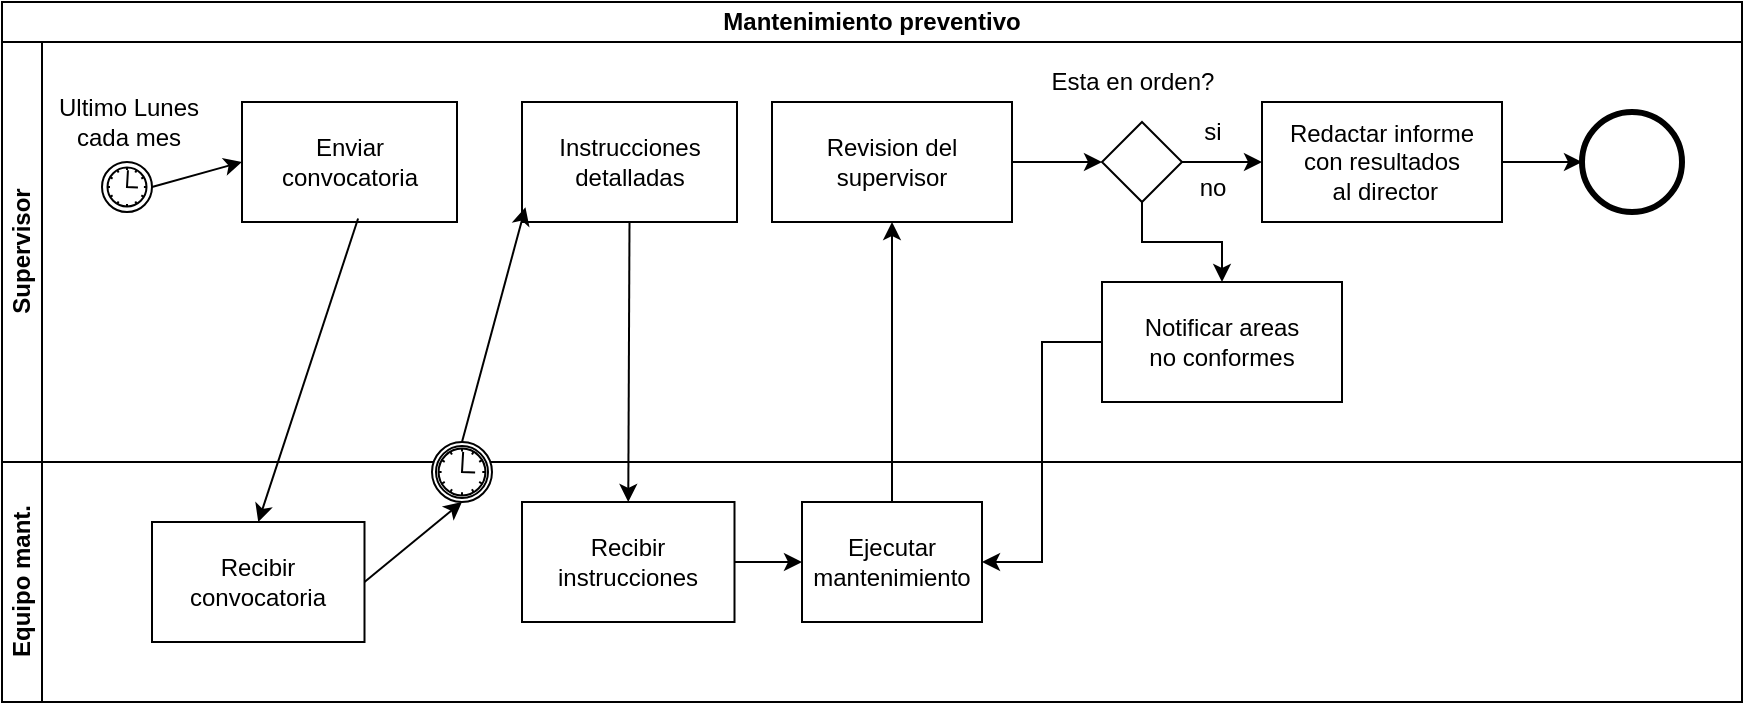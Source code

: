 <mxfile version="26.0.10">
  <diagram name="Page-1" id="kHxcnkHQ0jo4dCnuXFYC">
    <mxGraphModel dx="791" dy="437" grid="1" gridSize="10" guides="1" tooltips="1" connect="1" arrows="1" fold="1" page="1" pageScale="1" pageWidth="850" pageHeight="1100" math="0" shadow="0">
      <root>
        <mxCell id="0" />
        <mxCell id="1" parent="0" />
        <mxCell id="2zMSPS37taLSn4fJw4Hg-1" value="Mantenimiento preventivo" style="swimlane;html=1;childLayout=stackLayout;resizeParent=1;resizeParentMax=0;horizontal=1;startSize=20;horizontalStack=0;whiteSpace=wrap;" vertex="1" parent="1">
          <mxGeometry x="180" y="90" width="870" height="350" as="geometry" />
        </mxCell>
        <mxCell id="2zMSPS37taLSn4fJw4Hg-2" value="Supervisor" style="swimlane;html=1;startSize=20;horizontal=0;" vertex="1" parent="2zMSPS37taLSn4fJw4Hg-1">
          <mxGeometry y="20" width="870" height="210" as="geometry" />
        </mxCell>
        <mxCell id="2zMSPS37taLSn4fJw4Hg-5" value="" style="points=[[0.145,0.145,0],[0.5,0,0],[0.855,0.145,0],[1,0.5,0],[0.855,0.855,0],[0.5,1,0],[0.145,0.855,0],[0,0.5,0]];shape=mxgraph.bpmn.event;html=1;verticalLabelPosition=bottom;labelBackgroundColor=#ffffff;verticalAlign=top;align=center;perimeter=ellipsePerimeter;outlineConnect=0;aspect=fixed;outline=standard;symbol=timer;" vertex="1" parent="2zMSPS37taLSn4fJw4Hg-2">
          <mxGeometry x="50" y="60" width="25" height="25" as="geometry" />
        </mxCell>
        <mxCell id="2zMSPS37taLSn4fJw4Hg-6" value="&lt;div&gt;Ultimo Lunes&lt;/div&gt;&lt;div&gt;cada mes&lt;br&gt;&lt;/div&gt;" style="text;html=1;align=center;verticalAlign=middle;resizable=0;points=[];autosize=1;strokeColor=none;fillColor=none;" vertex="1" parent="2zMSPS37taLSn4fJw4Hg-2">
          <mxGeometry x="12.5" y="20" width="100" height="40" as="geometry" />
        </mxCell>
        <mxCell id="2zMSPS37taLSn4fJw4Hg-7" value="&lt;div&gt;Enviar&lt;/div&gt;&lt;div&gt;convocatoria&lt;br&gt;&lt;/div&gt;" style="points=[[0.25,0,0],[0.5,0,0],[0.75,0,0],[1,0.25,0],[1,0.5,0],[1,0.75,0],[0.75,1,0],[0.5,1,0],[0.25,1,0],[0,0.75,0],[0,0.5,0],[0,0.25,0]];shape=mxgraph.bpmn.task2;whiteSpace=wrap;rectStyle=rounded;size=10;html=1;container=1;expand=0;collapsible=0;taskMarker=send;" vertex="1" parent="2zMSPS37taLSn4fJw4Hg-2">
          <mxGeometry x="120" y="30" width="107.5" height="60" as="geometry" />
        </mxCell>
        <mxCell id="2zMSPS37taLSn4fJw4Hg-8" value="" style="endArrow=classic;html=1;rounded=0;exitX=1;exitY=0.5;exitDx=0;exitDy=0;exitPerimeter=0;entryX=0;entryY=0.5;entryDx=0;entryDy=0;entryPerimeter=0;" edge="1" parent="2zMSPS37taLSn4fJw4Hg-2" source="2zMSPS37taLSn4fJw4Hg-5" target="2zMSPS37taLSn4fJw4Hg-7">
          <mxGeometry width="50" height="50" relative="1" as="geometry">
            <mxPoint x="160" y="170" as="sourcePoint" />
            <mxPoint x="110" y="73" as="targetPoint" />
          </mxGeometry>
        </mxCell>
        <mxCell id="2zMSPS37taLSn4fJw4Hg-14" value="&lt;div&gt;Instrucciones&lt;/div&gt;&lt;div&gt;detalladas&lt;br&gt;&lt;/div&gt;" style="points=[[0.25,0,0],[0.5,0,0],[0.75,0,0],[1,0.25,0],[1,0.5,0],[1,0.75,0],[0.75,1,0],[0.5,1,0],[0.25,1,0],[0,0.75,0],[0,0.5,0],[0,0.25,0]];shape=mxgraph.bpmn.task2;whiteSpace=wrap;rectStyle=rounded;size=10;html=1;container=1;expand=0;collapsible=0;taskMarker=send;" vertex="1" parent="2zMSPS37taLSn4fJw4Hg-2">
          <mxGeometry x="260" y="30" width="107.5" height="60" as="geometry" />
        </mxCell>
        <mxCell id="2zMSPS37taLSn4fJw4Hg-23" value="" style="edgeStyle=orthogonalEdgeStyle;rounded=0;orthogonalLoop=1;jettySize=auto;html=1;" edge="1" parent="2zMSPS37taLSn4fJw4Hg-2" source="2zMSPS37taLSn4fJw4Hg-20" target="2zMSPS37taLSn4fJw4Hg-22">
          <mxGeometry relative="1" as="geometry" />
        </mxCell>
        <mxCell id="2zMSPS37taLSn4fJw4Hg-20" value="&lt;div&gt;Revision del&lt;/div&gt;&lt;div&gt;supervisor&lt;br&gt;&lt;/div&gt;" style="whiteSpace=wrap;html=1;" vertex="1" parent="2zMSPS37taLSn4fJw4Hg-2">
          <mxGeometry x="385" y="30" width="120" height="60" as="geometry" />
        </mxCell>
        <mxCell id="2zMSPS37taLSn4fJw4Hg-26" value="" style="edgeStyle=orthogonalEdgeStyle;rounded=0;orthogonalLoop=1;jettySize=auto;html=1;" edge="1" parent="2zMSPS37taLSn4fJw4Hg-2" source="2zMSPS37taLSn4fJw4Hg-22" target="2zMSPS37taLSn4fJw4Hg-25">
          <mxGeometry relative="1" as="geometry" />
        </mxCell>
        <mxCell id="2zMSPS37taLSn4fJw4Hg-33" value="" style="edgeStyle=orthogonalEdgeStyle;rounded=0;orthogonalLoop=1;jettySize=auto;html=1;" edge="1" parent="2zMSPS37taLSn4fJw4Hg-2" source="2zMSPS37taLSn4fJw4Hg-22" target="2zMSPS37taLSn4fJw4Hg-32">
          <mxGeometry relative="1" as="geometry" />
        </mxCell>
        <mxCell id="2zMSPS37taLSn4fJw4Hg-22" value="" style="rhombus;whiteSpace=wrap;html=1;" vertex="1" parent="2zMSPS37taLSn4fJw4Hg-2">
          <mxGeometry x="550" y="40" width="40" height="40" as="geometry" />
        </mxCell>
        <mxCell id="2zMSPS37taLSn4fJw4Hg-30" value="" style="edgeStyle=orthogonalEdgeStyle;rounded=0;orthogonalLoop=1;jettySize=auto;html=1;" edge="1" parent="2zMSPS37taLSn4fJw4Hg-2" source="2zMSPS37taLSn4fJw4Hg-25" target="2zMSPS37taLSn4fJw4Hg-29">
          <mxGeometry relative="1" as="geometry" />
        </mxCell>
        <mxCell id="2zMSPS37taLSn4fJw4Hg-25" value="&lt;div&gt;Redactar informe&lt;/div&gt;&lt;div&gt;con resultados&lt;br&gt;&lt;/div&gt;&lt;div&gt;&amp;nbsp;al director&lt;br&gt;&lt;/div&gt;" style="whiteSpace=wrap;html=1;" vertex="1" parent="2zMSPS37taLSn4fJw4Hg-2">
          <mxGeometry x="630" y="30" width="120" height="60" as="geometry" />
        </mxCell>
        <mxCell id="2zMSPS37taLSn4fJw4Hg-27" value="si" style="text;html=1;align=center;verticalAlign=middle;resizable=0;points=[];autosize=1;strokeColor=none;fillColor=none;" vertex="1" parent="2zMSPS37taLSn4fJw4Hg-2">
          <mxGeometry x="590" y="30" width="30" height="30" as="geometry" />
        </mxCell>
        <mxCell id="2zMSPS37taLSn4fJw4Hg-28" value="no" style="text;html=1;align=center;verticalAlign=middle;resizable=0;points=[];autosize=1;strokeColor=none;fillColor=none;" vertex="1" parent="2zMSPS37taLSn4fJw4Hg-2">
          <mxGeometry x="585" y="57.5" width="40" height="30" as="geometry" />
        </mxCell>
        <mxCell id="2zMSPS37taLSn4fJw4Hg-29" value="" style="points=[[0.145,0.145,0],[0.5,0,0],[0.855,0.145,0],[1,0.5,0],[0.855,0.855,0],[0.5,1,0],[0.145,0.855,0],[0,0.5,0]];shape=mxgraph.bpmn.event;html=1;verticalLabelPosition=bottom;labelBackgroundColor=#ffffff;verticalAlign=top;align=center;perimeter=ellipsePerimeter;outlineConnect=0;aspect=fixed;outline=end;symbol=terminate2;" vertex="1" parent="2zMSPS37taLSn4fJw4Hg-2">
          <mxGeometry x="790" y="35" width="50" height="50" as="geometry" />
        </mxCell>
        <mxCell id="2zMSPS37taLSn4fJw4Hg-24" value="Esta en orden?" style="text;html=1;align=center;verticalAlign=middle;resizable=0;points=[];autosize=1;strokeColor=none;fillColor=none;" vertex="1" parent="2zMSPS37taLSn4fJw4Hg-2">
          <mxGeometry x="510" y="5" width="110" height="30" as="geometry" />
        </mxCell>
        <mxCell id="2zMSPS37taLSn4fJw4Hg-32" value="&lt;div&gt;Notificar areas&lt;/div&gt;&lt;div&gt;no conformes&lt;br&gt;&lt;/div&gt;" style="whiteSpace=wrap;html=1;" vertex="1" parent="2zMSPS37taLSn4fJw4Hg-2">
          <mxGeometry x="550" y="120" width="120" height="60" as="geometry" />
        </mxCell>
        <mxCell id="2zMSPS37taLSn4fJw4Hg-10" value="" style="endArrow=classic;html=1;rounded=0;exitX=0.54;exitY=0.971;exitDx=0;exitDy=0;exitPerimeter=0;entryX=0.5;entryY=0;entryDx=0;entryDy=0;entryPerimeter=0;" edge="1" parent="2zMSPS37taLSn4fJw4Hg-1" source="2zMSPS37taLSn4fJw4Hg-7" target="2zMSPS37taLSn4fJw4Hg-9">
          <mxGeometry width="50" height="50" relative="1" as="geometry">
            <mxPoint x="210" y="140" as="sourcePoint" />
            <mxPoint x="260" y="90" as="targetPoint" />
          </mxGeometry>
        </mxCell>
        <mxCell id="2zMSPS37taLSn4fJw4Hg-3" value="Equipo mant." style="swimlane;html=1;startSize=20;horizontal=0;" vertex="1" parent="2zMSPS37taLSn4fJw4Hg-1">
          <mxGeometry y="230" width="870" height="120" as="geometry" />
        </mxCell>
        <mxCell id="2zMSPS37taLSn4fJw4Hg-9" value="&lt;div&gt;Recibir&lt;/div&gt;&lt;div&gt;convocatoria&lt;br&gt;&lt;/div&gt;" style="points=[[0.25,0,0],[0.5,0,0],[0.75,0,0],[1,0.25,0],[1,0.5,0],[1,0.75,0],[0.75,1,0],[0.5,1,0],[0.25,1,0],[0,0.75,0],[0,0.5,0],[0,0.25,0]];shape=mxgraph.bpmn.task2;whiteSpace=wrap;rectStyle=rounded;size=10;html=1;container=1;expand=0;collapsible=0;taskMarker=receive;" vertex="1" parent="2zMSPS37taLSn4fJw4Hg-3">
          <mxGeometry x="75" y="30" width="106.25" height="60" as="geometry" />
        </mxCell>
        <mxCell id="2zMSPS37taLSn4fJw4Hg-11" value="" style="points=[[0.145,0.145,0],[0.5,0,0],[0.855,0.145,0],[1,0.5,0],[0.855,0.855,0],[0.5,1,0],[0.145,0.855,0],[0,0.5,0]];shape=mxgraph.bpmn.event;html=1;verticalLabelPosition=bottom;labelBackgroundColor=#ffffff;verticalAlign=top;align=center;perimeter=ellipsePerimeter;outlineConnect=0;aspect=fixed;outline=catching;symbol=timer;" vertex="1" parent="2zMSPS37taLSn4fJw4Hg-3">
          <mxGeometry x="215" y="-10" width="30" height="30" as="geometry" />
        </mxCell>
        <mxCell id="2zMSPS37taLSn4fJw4Hg-12" value="" style="endArrow=classic;html=1;rounded=0;entryX=0.5;entryY=1;entryDx=0;entryDy=0;entryPerimeter=0;exitX=1;exitY=0.5;exitDx=0;exitDy=0;exitPerimeter=0;" edge="1" parent="2zMSPS37taLSn4fJw4Hg-3" source="2zMSPS37taLSn4fJw4Hg-9" target="2zMSPS37taLSn4fJw4Hg-11">
          <mxGeometry width="50" height="50" relative="1" as="geometry">
            <mxPoint x="254.75" y="40" as="sourcePoint" />
            <mxPoint x="236" y="102" as="targetPoint" />
          </mxGeometry>
        </mxCell>
        <mxCell id="2zMSPS37taLSn4fJw4Hg-19" value="" style="edgeStyle=orthogonalEdgeStyle;rounded=0;orthogonalLoop=1;jettySize=auto;html=1;" edge="1" parent="2zMSPS37taLSn4fJw4Hg-3" source="2zMSPS37taLSn4fJw4Hg-13" target="2zMSPS37taLSn4fJw4Hg-18">
          <mxGeometry relative="1" as="geometry" />
        </mxCell>
        <mxCell id="2zMSPS37taLSn4fJw4Hg-13" value="&lt;div&gt;Recibir&lt;/div&gt;&lt;div&gt;instrucciones&lt;br&gt;&lt;/div&gt;" style="points=[[0.25,0,0],[0.5,0,0],[0.75,0,0],[1,0.25,0],[1,0.5,0],[1,0.75,0],[0.75,1,0],[0.5,1,0],[0.25,1,0],[0,0.75,0],[0,0.5,0],[0,0.25,0]];shape=mxgraph.bpmn.task2;whiteSpace=wrap;rectStyle=rounded;size=10;html=1;container=1;expand=0;collapsible=0;taskMarker=receive;" vertex="1" parent="2zMSPS37taLSn4fJw4Hg-3">
          <mxGeometry x="260" y="20" width="106.25" height="60" as="geometry" />
        </mxCell>
        <mxCell id="2zMSPS37taLSn4fJw4Hg-18" value="&lt;div&gt;Ejecutar&lt;/div&gt;&lt;div&gt;mantenimiento&lt;br&gt;&lt;/div&gt;" style="whiteSpace=wrap;html=1;" vertex="1" parent="2zMSPS37taLSn4fJw4Hg-3">
          <mxGeometry x="400" y="20" width="90" height="60" as="geometry" />
        </mxCell>
        <mxCell id="2zMSPS37taLSn4fJw4Hg-15" value="" style="endArrow=classic;html=1;rounded=0;entryX=0.016;entryY=0.877;entryDx=0;entryDy=0;entryPerimeter=0;exitX=0.5;exitY=0;exitDx=0;exitDy=0;exitPerimeter=0;" edge="1" parent="2zMSPS37taLSn4fJw4Hg-1" source="2zMSPS37taLSn4fJw4Hg-11" target="2zMSPS37taLSn4fJw4Hg-14">
          <mxGeometry width="50" height="50" relative="1" as="geometry">
            <mxPoint x="270" y="150" as="sourcePoint" />
            <mxPoint x="319" y="110" as="targetPoint" />
          </mxGeometry>
        </mxCell>
        <mxCell id="2zMSPS37taLSn4fJw4Hg-17" value="" style="endArrow=classic;html=1;rounded=0;entryX=0.5;entryY=0;entryDx=0;entryDy=0;entryPerimeter=0;exitX=0.5;exitY=1;exitDx=0;exitDy=0;exitPerimeter=0;" edge="1" parent="2zMSPS37taLSn4fJw4Hg-1" source="2zMSPS37taLSn4fJw4Hg-14" target="2zMSPS37taLSn4fJw4Hg-13">
          <mxGeometry width="50" height="50" relative="1" as="geometry">
            <mxPoint x="297.75" y="137" as="sourcePoint" />
            <mxPoint x="329.75" y="110" as="targetPoint" />
          </mxGeometry>
        </mxCell>
        <mxCell id="2zMSPS37taLSn4fJw4Hg-21" value="" style="edgeStyle=orthogonalEdgeStyle;rounded=0;orthogonalLoop=1;jettySize=auto;html=1;" edge="1" parent="2zMSPS37taLSn4fJw4Hg-1" source="2zMSPS37taLSn4fJw4Hg-18" target="2zMSPS37taLSn4fJw4Hg-20">
          <mxGeometry relative="1" as="geometry" />
        </mxCell>
        <mxCell id="2zMSPS37taLSn4fJw4Hg-34" style="edgeStyle=orthogonalEdgeStyle;rounded=0;orthogonalLoop=1;jettySize=auto;html=1;entryX=1;entryY=0.5;entryDx=0;entryDy=0;" edge="1" parent="2zMSPS37taLSn4fJw4Hg-1" source="2zMSPS37taLSn4fJw4Hg-32" target="2zMSPS37taLSn4fJw4Hg-18">
          <mxGeometry relative="1" as="geometry" />
        </mxCell>
      </root>
    </mxGraphModel>
  </diagram>
</mxfile>
